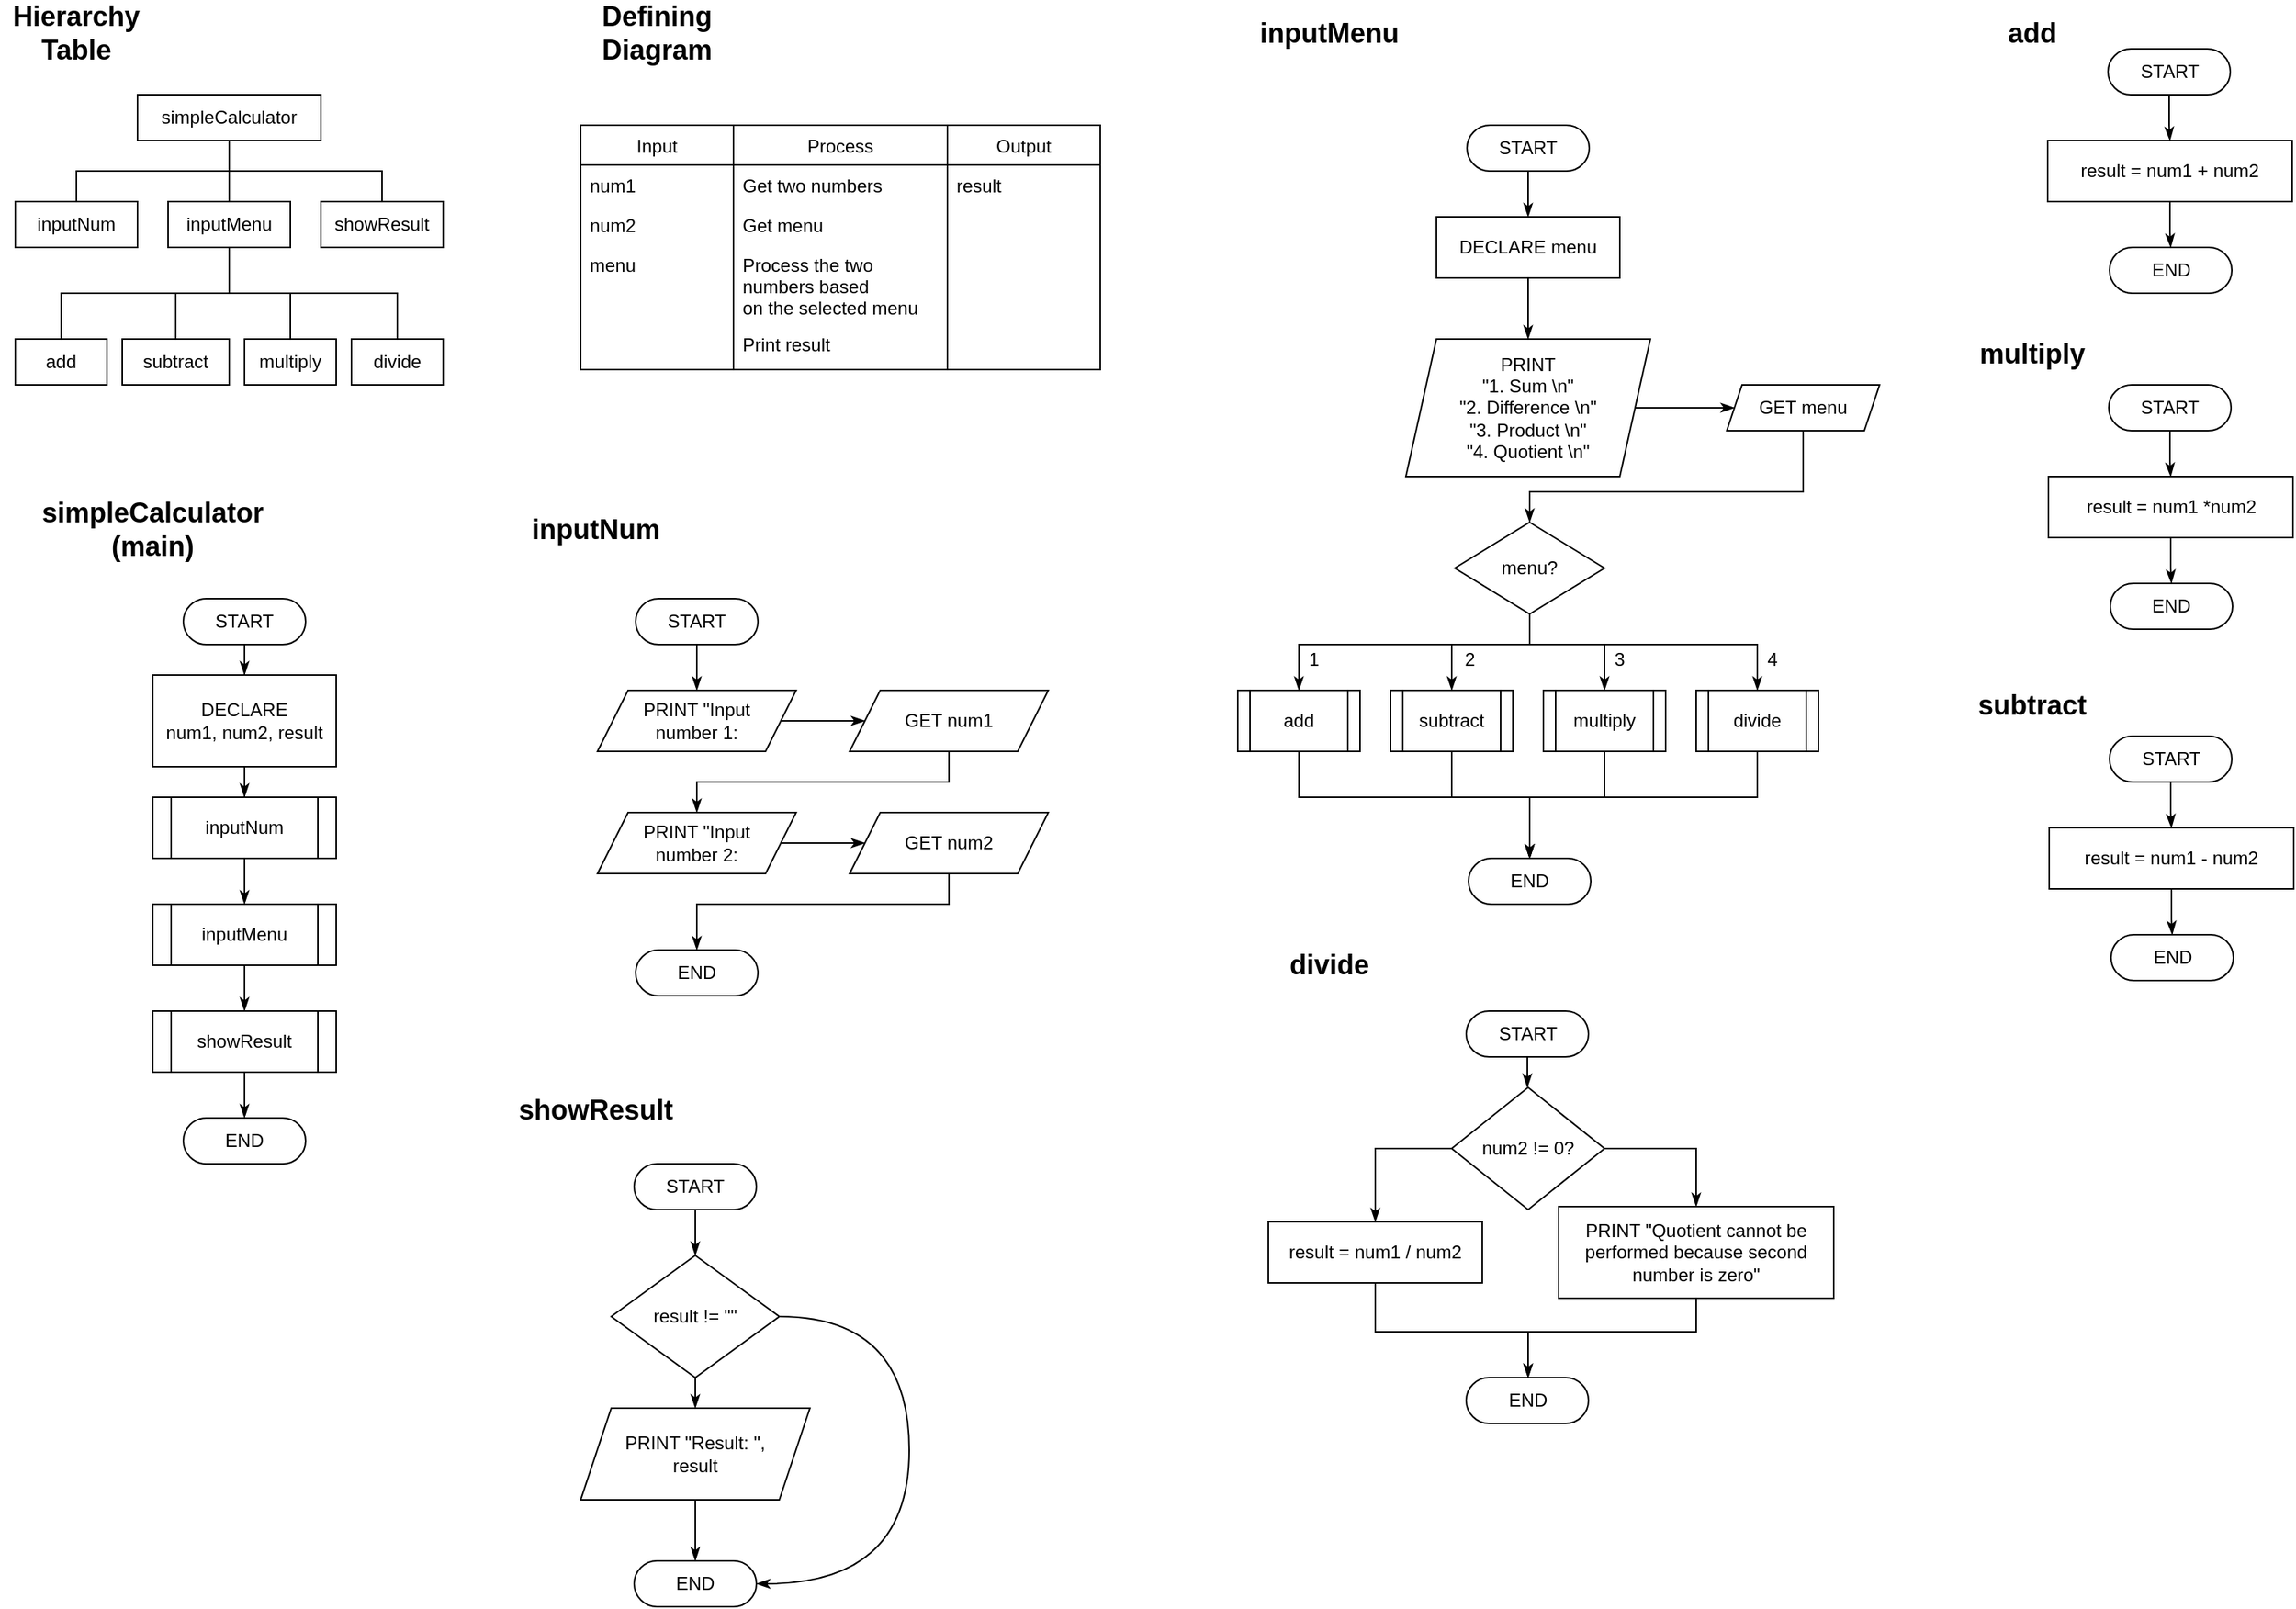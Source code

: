 <mxfile version="15.2.7" type="github">
  <diagram id="C5RBs43oDa-KdzZeNtuy" name="Page-1">
    <mxGraphModel dx="1673" dy="945" grid="1" gridSize="10" guides="1" tooltips="1" connect="1" arrows="1" fold="1" page="1" pageScale="1" pageWidth="827" pageHeight="1169" math="0" shadow="0">
      <root>
        <mxCell id="WIyWlLk6GJQsqaUBKTNV-0" />
        <mxCell id="WIyWlLk6GJQsqaUBKTNV-1" parent="WIyWlLk6GJQsqaUBKTNV-0" />
        <mxCell id="2eYa-I5nlKgrahpi1qqB-14" style="edgeStyle=orthogonalEdgeStyle;rounded=0;orthogonalLoop=1;jettySize=auto;html=1;endArrow=none;endFill=0;" parent="WIyWlLk6GJQsqaUBKTNV-1" source="2eYa-I5nlKgrahpi1qqB-0" target="2eYa-I5nlKgrahpi1qqB-1" edge="1">
          <mxGeometry relative="1" as="geometry">
            <Array as="points">
              <mxPoint x="220" y="170" />
              <mxPoint x="120" y="170" />
            </Array>
          </mxGeometry>
        </mxCell>
        <mxCell id="2eYa-I5nlKgrahpi1qqB-15" style="edgeStyle=orthogonalEdgeStyle;rounded=0;orthogonalLoop=1;jettySize=auto;html=1;endArrow=none;endFill=0;" parent="WIyWlLk6GJQsqaUBKTNV-1" source="2eYa-I5nlKgrahpi1qqB-0" target="2eYa-I5nlKgrahpi1qqB-2" edge="1">
          <mxGeometry relative="1" as="geometry" />
        </mxCell>
        <mxCell id="2eYa-I5nlKgrahpi1qqB-24" style="edgeStyle=orthogonalEdgeStyle;rounded=0;orthogonalLoop=1;jettySize=auto;html=1;entryX=0.5;entryY=0;entryDx=0;entryDy=0;endArrow=none;endFill=0;" parent="WIyWlLk6GJQsqaUBKTNV-1" source="2eYa-I5nlKgrahpi1qqB-0" target="2eYa-I5nlKgrahpi1qqB-22" edge="1">
          <mxGeometry relative="1" as="geometry">
            <Array as="points">
              <mxPoint x="220" y="170" />
              <mxPoint x="320" y="170" />
            </Array>
          </mxGeometry>
        </mxCell>
        <mxCell id="2eYa-I5nlKgrahpi1qqB-0" value="simpleCalculator" style="rounded=0;whiteSpace=wrap;html=1;" parent="WIyWlLk6GJQsqaUBKTNV-1" vertex="1">
          <mxGeometry x="160" y="120" width="120" height="30" as="geometry" />
        </mxCell>
        <mxCell id="2eYa-I5nlKgrahpi1qqB-1" value="inputNum" style="rounded=0;whiteSpace=wrap;html=1;" parent="WIyWlLk6GJQsqaUBKTNV-1" vertex="1">
          <mxGeometry x="80" y="190" width="80" height="30" as="geometry" />
        </mxCell>
        <mxCell id="2eYa-I5nlKgrahpi1qqB-9" style="edgeStyle=orthogonalEdgeStyle;rounded=0;orthogonalLoop=1;jettySize=auto;html=1;endArrow=none;endFill=0;" parent="WIyWlLk6GJQsqaUBKTNV-1" source="2eYa-I5nlKgrahpi1qqB-2" target="2eYa-I5nlKgrahpi1qqB-7" edge="1">
          <mxGeometry relative="1" as="geometry">
            <Array as="points">
              <mxPoint x="220" y="250" />
              <mxPoint x="330" y="250" />
            </Array>
          </mxGeometry>
        </mxCell>
        <mxCell id="2eYa-I5nlKgrahpi1qqB-11" style="edgeStyle=orthogonalEdgeStyle;rounded=0;orthogonalLoop=1;jettySize=auto;html=1;entryX=0.5;entryY=0;entryDx=0;entryDy=0;endArrow=none;endFill=0;" parent="WIyWlLk6GJQsqaUBKTNV-1" source="2eYa-I5nlKgrahpi1qqB-2" target="2eYa-I5nlKgrahpi1qqB-6" edge="1">
          <mxGeometry relative="1" as="geometry" />
        </mxCell>
        <mxCell id="2eYa-I5nlKgrahpi1qqB-12" style="edgeStyle=orthogonalEdgeStyle;rounded=0;orthogonalLoop=1;jettySize=auto;html=1;entryX=0.5;entryY=0;entryDx=0;entryDy=0;endArrow=none;endFill=0;" parent="WIyWlLk6GJQsqaUBKTNV-1" source="2eYa-I5nlKgrahpi1qqB-2" target="2eYa-I5nlKgrahpi1qqB-3" edge="1">
          <mxGeometry relative="1" as="geometry" />
        </mxCell>
        <mxCell id="2eYa-I5nlKgrahpi1qqB-13" style="edgeStyle=orthogonalEdgeStyle;rounded=0;orthogonalLoop=1;jettySize=auto;html=1;entryX=0.5;entryY=0;entryDx=0;entryDy=0;endArrow=none;endFill=0;" parent="WIyWlLk6GJQsqaUBKTNV-1" source="2eYa-I5nlKgrahpi1qqB-2" target="2eYa-I5nlKgrahpi1qqB-4" edge="1">
          <mxGeometry relative="1" as="geometry">
            <Array as="points">
              <mxPoint x="220" y="250" />
              <mxPoint x="110" y="250" />
            </Array>
          </mxGeometry>
        </mxCell>
        <mxCell id="2eYa-I5nlKgrahpi1qqB-2" value="inputMenu" style="rounded=0;whiteSpace=wrap;html=1;" parent="WIyWlLk6GJQsqaUBKTNV-1" vertex="1">
          <mxGeometry x="180" y="190" width="80" height="30" as="geometry" />
        </mxCell>
        <mxCell id="2eYa-I5nlKgrahpi1qqB-3" value="subtract" style="rounded=0;whiteSpace=wrap;html=1;" parent="WIyWlLk6GJQsqaUBKTNV-1" vertex="1">
          <mxGeometry x="150" y="280" width="70" height="30" as="geometry" />
        </mxCell>
        <mxCell id="2eYa-I5nlKgrahpi1qqB-4" value="add" style="rounded=0;whiteSpace=wrap;html=1;" parent="WIyWlLk6GJQsqaUBKTNV-1" vertex="1">
          <mxGeometry x="80" y="280" width="60" height="30" as="geometry" />
        </mxCell>
        <mxCell id="2eYa-I5nlKgrahpi1qqB-6" value="multiply" style="rounded=0;whiteSpace=wrap;html=1;" parent="WIyWlLk6GJQsqaUBKTNV-1" vertex="1">
          <mxGeometry x="230" y="280" width="60" height="30" as="geometry" />
        </mxCell>
        <mxCell id="2eYa-I5nlKgrahpi1qqB-7" value="divide" style="rounded=0;whiteSpace=wrap;html=1;" parent="WIyWlLk6GJQsqaUBKTNV-1" vertex="1">
          <mxGeometry x="300" y="280" width="60" height="30" as="geometry" />
        </mxCell>
        <mxCell id="2eYa-I5nlKgrahpi1qqB-35" style="edgeStyle=orthogonalEdgeStyle;rounded=0;orthogonalLoop=1;jettySize=auto;html=1;entryX=0.5;entryY=0;entryDx=0;entryDy=0;endArrow=classicThin;endFill=1;" parent="WIyWlLk6GJQsqaUBKTNV-1" source="2eYa-I5nlKgrahpi1qqB-16" target="2eYa-I5nlKgrahpi1qqB-32" edge="1">
          <mxGeometry relative="1" as="geometry" />
        </mxCell>
        <mxCell id="2eYa-I5nlKgrahpi1qqB-16" value="START" style="rounded=1;whiteSpace=wrap;html=1;arcSize=50;" parent="WIyWlLk6GJQsqaUBKTNV-1" vertex="1">
          <mxGeometry x="190" y="450" width="80" height="30" as="geometry" />
        </mxCell>
        <mxCell id="2eYa-I5nlKgrahpi1qqB-29" style="edgeStyle=orthogonalEdgeStyle;rounded=0;orthogonalLoop=1;jettySize=auto;html=1;endArrow=classicThin;endFill=1;" parent="WIyWlLk6GJQsqaUBKTNV-1" source="2eYa-I5nlKgrahpi1qqB-18" target="2eYa-I5nlKgrahpi1qqB-21" edge="1">
          <mxGeometry relative="1" as="geometry" />
        </mxCell>
        <mxCell id="2eYa-I5nlKgrahpi1qqB-18" value="inputNum" style="shape=process;whiteSpace=wrap;html=1;backgroundOutline=1;" parent="WIyWlLk6GJQsqaUBKTNV-1" vertex="1">
          <mxGeometry x="170" y="580" width="120" height="40" as="geometry" />
        </mxCell>
        <mxCell id="2eYa-I5nlKgrahpi1qqB-30" style="edgeStyle=orthogonalEdgeStyle;rounded=0;orthogonalLoop=1;jettySize=auto;html=1;endArrow=classicThin;endFill=1;" parent="WIyWlLk6GJQsqaUBKTNV-1" source="2eYa-I5nlKgrahpi1qqB-21" target="2eYa-I5nlKgrahpi1qqB-26" edge="1">
          <mxGeometry relative="1" as="geometry" />
        </mxCell>
        <mxCell id="2eYa-I5nlKgrahpi1qqB-21" value="inputMenu" style="shape=process;whiteSpace=wrap;html=1;backgroundOutline=1;" parent="WIyWlLk6GJQsqaUBKTNV-1" vertex="1">
          <mxGeometry x="170" y="650" width="120" height="40" as="geometry" />
        </mxCell>
        <mxCell id="2eYa-I5nlKgrahpi1qqB-22" value="showResult" style="rounded=0;whiteSpace=wrap;html=1;" parent="WIyWlLk6GJQsqaUBKTNV-1" vertex="1">
          <mxGeometry x="280" y="190" width="80" height="30" as="geometry" />
        </mxCell>
        <mxCell id="2eYa-I5nlKgrahpi1qqB-31" style="edgeStyle=orthogonalEdgeStyle;rounded=0;orthogonalLoop=1;jettySize=auto;html=1;endArrow=classicThin;endFill=1;" parent="WIyWlLk6GJQsqaUBKTNV-1" source="2eYa-I5nlKgrahpi1qqB-26" target="2eYa-I5nlKgrahpi1qqB-27" edge="1">
          <mxGeometry relative="1" as="geometry" />
        </mxCell>
        <mxCell id="2eYa-I5nlKgrahpi1qqB-26" value="showResult" style="shape=process;whiteSpace=wrap;html=1;backgroundOutline=1;" parent="WIyWlLk6GJQsqaUBKTNV-1" vertex="1">
          <mxGeometry x="170" y="720" width="120" height="40" as="geometry" />
        </mxCell>
        <mxCell id="2eYa-I5nlKgrahpi1qqB-27" value="END" style="rounded=1;whiteSpace=wrap;html=1;arcSize=50;" parent="WIyWlLk6GJQsqaUBKTNV-1" vertex="1">
          <mxGeometry x="190" y="790" width="80" height="30" as="geometry" />
        </mxCell>
        <mxCell id="2eYa-I5nlKgrahpi1qqB-36" style="edgeStyle=orthogonalEdgeStyle;rounded=0;orthogonalLoop=1;jettySize=auto;html=1;entryX=0.5;entryY=0;entryDx=0;entryDy=0;endArrow=classicThin;endFill=1;" parent="WIyWlLk6GJQsqaUBKTNV-1" source="2eYa-I5nlKgrahpi1qqB-32" target="2eYa-I5nlKgrahpi1qqB-18" edge="1">
          <mxGeometry relative="1" as="geometry" />
        </mxCell>
        <mxCell id="2eYa-I5nlKgrahpi1qqB-32" value="&lt;div&gt;DECLARE&lt;/div&gt;&lt;div&gt;num1, num2, result&lt;br&gt;&lt;/div&gt;" style="rounded=0;whiteSpace=wrap;html=1;" parent="WIyWlLk6GJQsqaUBKTNV-1" vertex="1">
          <mxGeometry x="170" y="500" width="120" height="60" as="geometry" />
        </mxCell>
        <mxCell id="2eYa-I5nlKgrahpi1qqB-44" style="edgeStyle=orthogonalEdgeStyle;rounded=0;orthogonalLoop=1;jettySize=auto;html=1;endArrow=classicThin;endFill=1;" parent="WIyWlLk6GJQsqaUBKTNV-1" source="2eYa-I5nlKgrahpi1qqB-37" target="2eYa-I5nlKgrahpi1qqB-40" edge="1">
          <mxGeometry relative="1" as="geometry" />
        </mxCell>
        <mxCell id="2eYa-I5nlKgrahpi1qqB-37" value="START" style="rounded=1;whiteSpace=wrap;html=1;arcSize=50;" parent="WIyWlLk6GJQsqaUBKTNV-1" vertex="1">
          <mxGeometry x="486" y="450" width="80" height="30" as="geometry" />
        </mxCell>
        <mxCell id="2eYa-I5nlKgrahpi1qqB-38" value="END" style="rounded=1;whiteSpace=wrap;html=1;arcSize=50;" parent="WIyWlLk6GJQsqaUBKTNV-1" vertex="1">
          <mxGeometry x="486" y="680" width="80" height="30" as="geometry" />
        </mxCell>
        <mxCell id="2eYa-I5nlKgrahpi1qqB-45" style="edgeStyle=orthogonalEdgeStyle;rounded=0;orthogonalLoop=1;jettySize=auto;html=1;entryX=0;entryY=0.5;entryDx=0;entryDy=0;endArrow=classicThin;endFill=1;" parent="WIyWlLk6GJQsqaUBKTNV-1" source="2eYa-I5nlKgrahpi1qqB-40" target="2eYa-I5nlKgrahpi1qqB-41" edge="1">
          <mxGeometry relative="1" as="geometry" />
        </mxCell>
        <mxCell id="2eYa-I5nlKgrahpi1qqB-40" value="PRINT &quot;Input number 1:" style="shape=parallelogram;perimeter=parallelogramPerimeter;whiteSpace=wrap;html=1;fixedSize=1;spacingLeft=10;spacingBottom=10;spacingRight=10;spacingTop=10;" parent="WIyWlLk6GJQsqaUBKTNV-1" vertex="1">
          <mxGeometry x="461" y="510" width="130" height="40" as="geometry" />
        </mxCell>
        <mxCell id="2eYa-I5nlKgrahpi1qqB-46" style="edgeStyle=orthogonalEdgeStyle;rounded=0;orthogonalLoop=1;jettySize=auto;html=1;entryX=0.5;entryY=0;entryDx=0;entryDy=0;endArrow=classicThin;endFill=1;" parent="WIyWlLk6GJQsqaUBKTNV-1" source="2eYa-I5nlKgrahpi1qqB-41" target="2eYa-I5nlKgrahpi1qqB-42" edge="1">
          <mxGeometry relative="1" as="geometry">
            <Array as="points">
              <mxPoint x="691" y="570" />
              <mxPoint x="526" y="570" />
            </Array>
          </mxGeometry>
        </mxCell>
        <mxCell id="2eYa-I5nlKgrahpi1qqB-41" value="GET num1" style="shape=parallelogram;perimeter=parallelogramPerimeter;whiteSpace=wrap;html=1;fixedSize=1;spacingLeft=10;spacingBottom=10;spacingRight=10;spacingTop=10;" parent="WIyWlLk6GJQsqaUBKTNV-1" vertex="1">
          <mxGeometry x="626" y="510" width="130" height="40" as="geometry" />
        </mxCell>
        <mxCell id="2eYa-I5nlKgrahpi1qqB-47" style="edgeStyle=orthogonalEdgeStyle;rounded=0;orthogonalLoop=1;jettySize=auto;html=1;endArrow=classicThin;endFill=1;" parent="WIyWlLk6GJQsqaUBKTNV-1" source="2eYa-I5nlKgrahpi1qqB-42" target="2eYa-I5nlKgrahpi1qqB-43" edge="1">
          <mxGeometry relative="1" as="geometry" />
        </mxCell>
        <mxCell id="2eYa-I5nlKgrahpi1qqB-42" value="PRINT &quot;Input number 2:" style="shape=parallelogram;perimeter=parallelogramPerimeter;whiteSpace=wrap;html=1;fixedSize=1;spacingLeft=10;spacingBottom=10;spacingRight=10;spacingTop=10;" parent="WIyWlLk6GJQsqaUBKTNV-1" vertex="1">
          <mxGeometry x="461" y="590" width="130" height="40" as="geometry" />
        </mxCell>
        <mxCell id="2eYa-I5nlKgrahpi1qqB-48" style="edgeStyle=orthogonalEdgeStyle;rounded=0;orthogonalLoop=1;jettySize=auto;html=1;entryX=0.5;entryY=0;entryDx=0;entryDy=0;endArrow=classicThin;endFill=1;" parent="WIyWlLk6GJQsqaUBKTNV-1" source="2eYa-I5nlKgrahpi1qqB-43" target="2eYa-I5nlKgrahpi1qqB-38" edge="1">
          <mxGeometry relative="1" as="geometry">
            <Array as="points">
              <mxPoint x="691" y="650" />
              <mxPoint x="526" y="650" />
            </Array>
          </mxGeometry>
        </mxCell>
        <mxCell id="2eYa-I5nlKgrahpi1qqB-43" value="GET num2" style="shape=parallelogram;perimeter=parallelogramPerimeter;whiteSpace=wrap;html=1;fixedSize=1;spacingLeft=10;spacingBottom=10;spacingRight=10;spacingTop=10;" parent="WIyWlLk6GJQsqaUBKTNV-1" vertex="1">
          <mxGeometry x="626" y="590" width="130" height="40" as="geometry" />
        </mxCell>
        <mxCell id="2eYa-I5nlKgrahpi1qqB-56" style="edgeStyle=orthogonalEdgeStyle;curved=1;rounded=0;orthogonalLoop=1;jettySize=auto;html=1;endArrow=classicThin;endFill=1;" parent="WIyWlLk6GJQsqaUBKTNV-1" source="2eYa-I5nlKgrahpi1qqB-49" target="2eYa-I5nlKgrahpi1qqB-51" edge="1">
          <mxGeometry relative="1" as="geometry" />
        </mxCell>
        <mxCell id="2eYa-I5nlKgrahpi1qqB-49" value="START" style="rounded=1;whiteSpace=wrap;html=1;arcSize=50;" parent="WIyWlLk6GJQsqaUBKTNV-1" vertex="1">
          <mxGeometry x="485" y="820" width="80" height="30" as="geometry" />
        </mxCell>
        <mxCell id="2eYa-I5nlKgrahpi1qqB-50" value="END" style="rounded=1;whiteSpace=wrap;html=1;arcSize=50;" parent="WIyWlLk6GJQsqaUBKTNV-1" vertex="1">
          <mxGeometry x="485" y="1080" width="80" height="30" as="geometry" />
        </mxCell>
        <mxCell id="2eYa-I5nlKgrahpi1qqB-53" style="edgeStyle=orthogonalEdgeStyle;rounded=0;orthogonalLoop=1;jettySize=auto;html=1;entryX=1;entryY=0.5;entryDx=0;entryDy=0;endArrow=classicThin;endFill=1;curved=1;" parent="WIyWlLk6GJQsqaUBKTNV-1" source="2eYa-I5nlKgrahpi1qqB-51" target="2eYa-I5nlKgrahpi1qqB-50" edge="1">
          <mxGeometry relative="1" as="geometry">
            <Array as="points">
              <mxPoint x="665" y="920" />
              <mxPoint x="665" y="1095" />
            </Array>
          </mxGeometry>
        </mxCell>
        <mxCell id="2eYa-I5nlKgrahpi1qqB-54" style="edgeStyle=orthogonalEdgeStyle;curved=1;rounded=0;orthogonalLoop=1;jettySize=auto;html=1;endArrow=classicThin;endFill=1;" parent="WIyWlLk6GJQsqaUBKTNV-1" source="2eYa-I5nlKgrahpi1qqB-51" target="2eYa-I5nlKgrahpi1qqB-52" edge="1">
          <mxGeometry relative="1" as="geometry" />
        </mxCell>
        <mxCell id="2eYa-I5nlKgrahpi1qqB-51" value="result != &quot;&quot;" style="rhombus;whiteSpace=wrap;html=1;" parent="WIyWlLk6GJQsqaUBKTNV-1" vertex="1">
          <mxGeometry x="470" y="880" width="110" height="80" as="geometry" />
        </mxCell>
        <mxCell id="2eYa-I5nlKgrahpi1qqB-55" style="edgeStyle=orthogonalEdgeStyle;curved=1;rounded=0;orthogonalLoop=1;jettySize=auto;html=1;entryX=0.5;entryY=0;entryDx=0;entryDy=0;endArrow=classicThin;endFill=1;" parent="WIyWlLk6GJQsqaUBKTNV-1" source="2eYa-I5nlKgrahpi1qqB-52" target="2eYa-I5nlKgrahpi1qqB-50" edge="1">
          <mxGeometry relative="1" as="geometry" />
        </mxCell>
        <mxCell id="2eYa-I5nlKgrahpi1qqB-52" value="PRINT &quot;Result: &quot;, result" style="shape=parallelogram;perimeter=parallelogramPerimeter;whiteSpace=wrap;html=1;fixedSize=1;spacing=15;spacingTop=15;spacingLeft=15;spacingBottom=15;spacingRight=15;" parent="WIyWlLk6GJQsqaUBKTNV-1" vertex="1">
          <mxGeometry x="450" y="980" width="150" height="60" as="geometry" />
        </mxCell>
        <mxCell id="2eYa-I5nlKgrahpi1qqB-88" style="edgeStyle=orthogonalEdgeStyle;rounded=0;orthogonalLoop=1;jettySize=auto;html=1;entryX=0.5;entryY=0;entryDx=0;entryDy=0;endArrow=classicThin;endFill=1;" parent="WIyWlLk6GJQsqaUBKTNV-1" source="2eYa-I5nlKgrahpi1qqB-57" target="2eYa-I5nlKgrahpi1qqB-60" edge="1">
          <mxGeometry relative="1" as="geometry" />
        </mxCell>
        <mxCell id="2eYa-I5nlKgrahpi1qqB-57" value="START" style="rounded=1;whiteSpace=wrap;html=1;arcSize=50;" parent="WIyWlLk6GJQsqaUBKTNV-1" vertex="1">
          <mxGeometry x="1030" y="140" width="80" height="30" as="geometry" />
        </mxCell>
        <mxCell id="2eYa-I5nlKgrahpi1qqB-58" value="END" style="rounded=1;whiteSpace=wrap;html=1;arcSize=50;" parent="WIyWlLk6GJQsqaUBKTNV-1" vertex="1">
          <mxGeometry x="1031" y="620" width="80" height="30" as="geometry" />
        </mxCell>
        <mxCell id="2eYa-I5nlKgrahpi1qqB-87" style="edgeStyle=orthogonalEdgeStyle;rounded=0;orthogonalLoop=1;jettySize=auto;html=1;entryX=0.5;entryY=0;entryDx=0;entryDy=0;endArrow=classicThin;endFill=1;" parent="WIyWlLk6GJQsqaUBKTNV-1" source="2eYa-I5nlKgrahpi1qqB-60" target="2eYa-I5nlKgrahpi1qqB-61" edge="1">
          <mxGeometry relative="1" as="geometry" />
        </mxCell>
        <mxCell id="2eYa-I5nlKgrahpi1qqB-60" value="DECLARE menu" style="rounded=0;whiteSpace=wrap;html=1;" parent="WIyWlLk6GJQsqaUBKTNV-1" vertex="1">
          <mxGeometry x="1010" y="200" width="120" height="40" as="geometry" />
        </mxCell>
        <mxCell id="2eYa-I5nlKgrahpi1qqB-84" style="edgeStyle=orthogonalEdgeStyle;rounded=0;orthogonalLoop=1;jettySize=auto;html=1;endArrow=classicThin;endFill=1;" parent="WIyWlLk6GJQsqaUBKTNV-1" source="2eYa-I5nlKgrahpi1qqB-61" target="2eYa-I5nlKgrahpi1qqB-62" edge="1">
          <mxGeometry relative="1" as="geometry" />
        </mxCell>
        <mxCell id="2eYa-I5nlKgrahpi1qqB-61" value="PRINT&lt;br&gt;&quot;1. Sum \n&quot;&lt;br&gt;&quot;2. Difference \n&quot;&lt;br&gt;&quot;3. Product \n&quot;&lt;br&gt;&quot;4. Quotient \n&quot;" style="shape=parallelogram;perimeter=parallelogramPerimeter;whiteSpace=wrap;html=1;fixedSize=1;" parent="WIyWlLk6GJQsqaUBKTNV-1" vertex="1">
          <mxGeometry x="990" y="280" width="160" height="90" as="geometry" />
        </mxCell>
        <mxCell id="2eYa-I5nlKgrahpi1qqB-85" style="edgeStyle=orthogonalEdgeStyle;rounded=0;orthogonalLoop=1;jettySize=auto;html=1;endArrow=classicThin;endFill=1;" parent="WIyWlLk6GJQsqaUBKTNV-1" source="2eYa-I5nlKgrahpi1qqB-62" target="2eYa-I5nlKgrahpi1qqB-64" edge="1">
          <mxGeometry relative="1" as="geometry">
            <Array as="points">
              <mxPoint x="1250" y="380" />
              <mxPoint x="1071" y="380" />
            </Array>
          </mxGeometry>
        </mxCell>
        <mxCell id="2eYa-I5nlKgrahpi1qqB-62" value="GET menu" style="shape=parallelogram;perimeter=parallelogramPerimeter;whiteSpace=wrap;html=1;fixedSize=1;size=10.0;" parent="WIyWlLk6GJQsqaUBKTNV-1" vertex="1">
          <mxGeometry x="1200" y="310" width="100" height="30" as="geometry" />
        </mxCell>
        <mxCell id="2eYa-I5nlKgrahpi1qqB-69" style="edgeStyle=orthogonalEdgeStyle;rounded=0;orthogonalLoop=1;jettySize=auto;html=1;entryX=0.5;entryY=0;entryDx=0;entryDy=0;endArrow=classicThin;endFill=1;" parent="WIyWlLk6GJQsqaUBKTNV-1" source="2eYa-I5nlKgrahpi1qqB-64" target="2eYa-I5nlKgrahpi1qqB-65" edge="1">
          <mxGeometry relative="1" as="geometry">
            <Array as="points">
              <mxPoint x="1071" y="480" />
              <mxPoint x="920" y="480" />
            </Array>
          </mxGeometry>
        </mxCell>
        <mxCell id="2eYa-I5nlKgrahpi1qqB-70" style="edgeStyle=orthogonalEdgeStyle;rounded=0;orthogonalLoop=1;jettySize=auto;html=1;entryX=0.5;entryY=0;entryDx=0;entryDy=0;endArrow=classicThin;endFill=1;" parent="WIyWlLk6GJQsqaUBKTNV-1" source="2eYa-I5nlKgrahpi1qqB-64" target="2eYa-I5nlKgrahpi1qqB-66" edge="1">
          <mxGeometry relative="1" as="geometry">
            <Array as="points">
              <mxPoint x="1071" y="480" />
              <mxPoint x="1020" y="480" />
            </Array>
          </mxGeometry>
        </mxCell>
        <mxCell id="2eYa-I5nlKgrahpi1qqB-71" style="edgeStyle=orthogonalEdgeStyle;rounded=0;orthogonalLoop=1;jettySize=auto;html=1;entryX=0.5;entryY=0;entryDx=0;entryDy=0;endArrow=classicThin;endFill=1;" parent="WIyWlLk6GJQsqaUBKTNV-1" source="2eYa-I5nlKgrahpi1qqB-64" target="2eYa-I5nlKgrahpi1qqB-67" edge="1">
          <mxGeometry relative="1" as="geometry">
            <Array as="points">
              <mxPoint x="1071" y="480" />
              <mxPoint x="1120" y="480" />
            </Array>
          </mxGeometry>
        </mxCell>
        <mxCell id="2eYa-I5nlKgrahpi1qqB-72" style="edgeStyle=orthogonalEdgeStyle;rounded=0;orthogonalLoop=1;jettySize=auto;html=1;entryX=0.5;entryY=0;entryDx=0;entryDy=0;endArrow=classicThin;endFill=1;" parent="WIyWlLk6GJQsqaUBKTNV-1" source="2eYa-I5nlKgrahpi1qqB-64" target="2eYa-I5nlKgrahpi1qqB-68" edge="1">
          <mxGeometry relative="1" as="geometry">
            <Array as="points">
              <mxPoint x="1071" y="480" />
              <mxPoint x="1220" y="480" />
            </Array>
          </mxGeometry>
        </mxCell>
        <mxCell id="2eYa-I5nlKgrahpi1qqB-64" value="menu?" style="rhombus;whiteSpace=wrap;html=1;" parent="WIyWlLk6GJQsqaUBKTNV-1" vertex="1">
          <mxGeometry x="1022" y="400" width="98" height="60" as="geometry" />
        </mxCell>
        <mxCell id="2eYa-I5nlKgrahpi1qqB-73" style="edgeStyle=orthogonalEdgeStyle;rounded=0;orthogonalLoop=1;jettySize=auto;html=1;endArrow=classicThin;endFill=1;" parent="WIyWlLk6GJQsqaUBKTNV-1" source="2eYa-I5nlKgrahpi1qqB-65" target="2eYa-I5nlKgrahpi1qqB-58" edge="1">
          <mxGeometry relative="1" as="geometry">
            <Array as="points">
              <mxPoint x="920" y="580" />
              <mxPoint x="1071" y="580" />
            </Array>
          </mxGeometry>
        </mxCell>
        <mxCell id="2eYa-I5nlKgrahpi1qqB-65" value="add" style="shape=process;whiteSpace=wrap;html=1;backgroundOutline=1;" parent="WIyWlLk6GJQsqaUBKTNV-1" vertex="1">
          <mxGeometry x="880" y="510" width="80" height="40" as="geometry" />
        </mxCell>
        <mxCell id="2eYa-I5nlKgrahpi1qqB-74" style="edgeStyle=orthogonalEdgeStyle;rounded=0;orthogonalLoop=1;jettySize=auto;html=1;entryX=0.5;entryY=0;entryDx=0;entryDy=0;endArrow=classicThin;endFill=1;" parent="WIyWlLk6GJQsqaUBKTNV-1" source="2eYa-I5nlKgrahpi1qqB-66" target="2eYa-I5nlKgrahpi1qqB-58" edge="1">
          <mxGeometry relative="1" as="geometry">
            <Array as="points">
              <mxPoint x="1020" y="580" />
              <mxPoint x="1071" y="580" />
            </Array>
          </mxGeometry>
        </mxCell>
        <mxCell id="2eYa-I5nlKgrahpi1qqB-66" value="subtract" style="shape=process;whiteSpace=wrap;html=1;backgroundOutline=1;" parent="WIyWlLk6GJQsqaUBKTNV-1" vertex="1">
          <mxGeometry x="980" y="510" width="80" height="40" as="geometry" />
        </mxCell>
        <mxCell id="2eYa-I5nlKgrahpi1qqB-75" style="edgeStyle=orthogonalEdgeStyle;rounded=0;orthogonalLoop=1;jettySize=auto;html=1;entryX=0.5;entryY=0;entryDx=0;entryDy=0;endArrow=classicThin;endFill=1;" parent="WIyWlLk6GJQsqaUBKTNV-1" source="2eYa-I5nlKgrahpi1qqB-67" target="2eYa-I5nlKgrahpi1qqB-58" edge="1">
          <mxGeometry relative="1" as="geometry">
            <Array as="points">
              <mxPoint x="1120" y="580" />
              <mxPoint x="1071" y="580" />
            </Array>
          </mxGeometry>
        </mxCell>
        <mxCell id="2eYa-I5nlKgrahpi1qqB-67" value="multiply" style="shape=process;whiteSpace=wrap;html=1;backgroundOutline=1;" parent="WIyWlLk6GJQsqaUBKTNV-1" vertex="1">
          <mxGeometry x="1080" y="510" width="80" height="40" as="geometry" />
        </mxCell>
        <mxCell id="2eYa-I5nlKgrahpi1qqB-76" style="edgeStyle=orthogonalEdgeStyle;rounded=0;orthogonalLoop=1;jettySize=auto;html=1;endArrow=classicThin;endFill=1;entryX=0.5;entryY=0;entryDx=0;entryDy=0;" parent="WIyWlLk6GJQsqaUBKTNV-1" source="2eYa-I5nlKgrahpi1qqB-68" target="2eYa-I5nlKgrahpi1qqB-58" edge="1">
          <mxGeometry relative="1" as="geometry">
            <mxPoint x="1070" y="600" as="targetPoint" />
            <Array as="points">
              <mxPoint x="1220" y="580" />
              <mxPoint x="1071" y="580" />
            </Array>
          </mxGeometry>
        </mxCell>
        <mxCell id="2eYa-I5nlKgrahpi1qqB-68" value="divide" style="shape=process;whiteSpace=wrap;html=1;backgroundOutline=1;" parent="WIyWlLk6GJQsqaUBKTNV-1" vertex="1">
          <mxGeometry x="1180" y="510" width="80" height="40" as="geometry" />
        </mxCell>
        <mxCell id="2eYa-I5nlKgrahpi1qqB-77" value="1" style="text;html=1;strokeColor=none;fillColor=none;align=center;verticalAlign=middle;whiteSpace=wrap;rounded=0;" parent="WIyWlLk6GJQsqaUBKTNV-1" vertex="1">
          <mxGeometry x="920" y="480" width="20" height="20" as="geometry" />
        </mxCell>
        <mxCell id="2eYa-I5nlKgrahpi1qqB-78" value="2" style="text;html=1;strokeColor=none;fillColor=none;align=center;verticalAlign=middle;whiteSpace=wrap;rounded=0;" parent="WIyWlLk6GJQsqaUBKTNV-1" vertex="1">
          <mxGeometry x="1022" y="480" width="20" height="20" as="geometry" />
        </mxCell>
        <mxCell id="2eYa-I5nlKgrahpi1qqB-79" value="3" style="text;html=1;strokeColor=none;fillColor=none;align=center;verticalAlign=middle;whiteSpace=wrap;rounded=0;" parent="WIyWlLk6GJQsqaUBKTNV-1" vertex="1">
          <mxGeometry x="1120" y="480" width="20" height="20" as="geometry" />
        </mxCell>
        <mxCell id="2eYa-I5nlKgrahpi1qqB-80" value="4" style="text;html=1;strokeColor=none;fillColor=none;align=center;verticalAlign=middle;whiteSpace=wrap;rounded=0;" parent="WIyWlLk6GJQsqaUBKTNV-1" vertex="1">
          <mxGeometry x="1220" y="480" width="20" height="20" as="geometry" />
        </mxCell>
        <mxCell id="2eYa-I5nlKgrahpi1qqB-92" style="edgeStyle=orthogonalEdgeStyle;rounded=0;orthogonalLoop=1;jettySize=auto;html=1;endArrow=classicThin;endFill=1;" parent="WIyWlLk6GJQsqaUBKTNV-1" source="2eYa-I5nlKgrahpi1qqB-89" target="2eYa-I5nlKgrahpi1qqB-91" edge="1">
          <mxGeometry relative="1" as="geometry" />
        </mxCell>
        <mxCell id="2eYa-I5nlKgrahpi1qqB-89" value="START" style="rounded=1;whiteSpace=wrap;html=1;arcSize=50;" parent="WIyWlLk6GJQsqaUBKTNV-1" vertex="1">
          <mxGeometry x="1449.5" y="90" width="80" height="30" as="geometry" />
        </mxCell>
        <mxCell id="2eYa-I5nlKgrahpi1qqB-90" value="END" style="rounded=1;whiteSpace=wrap;html=1;arcSize=50;" parent="WIyWlLk6GJQsqaUBKTNV-1" vertex="1">
          <mxGeometry x="1450.5" y="220" width="80" height="30" as="geometry" />
        </mxCell>
        <mxCell id="2eYa-I5nlKgrahpi1qqB-93" style="edgeStyle=orthogonalEdgeStyle;rounded=0;orthogonalLoop=1;jettySize=auto;html=1;endArrow=classicThin;endFill=1;" parent="WIyWlLk6GJQsqaUBKTNV-1" source="2eYa-I5nlKgrahpi1qqB-91" target="2eYa-I5nlKgrahpi1qqB-90" edge="1">
          <mxGeometry relative="1" as="geometry" />
        </mxCell>
        <mxCell id="2eYa-I5nlKgrahpi1qqB-91" value="result = num1 + num2" style="rounded=0;whiteSpace=wrap;html=1;" parent="WIyWlLk6GJQsqaUBKTNV-1" vertex="1">
          <mxGeometry x="1410" y="150" width="160" height="40" as="geometry" />
        </mxCell>
        <mxCell id="2eYa-I5nlKgrahpi1qqB-94" style="edgeStyle=orthogonalEdgeStyle;rounded=0;orthogonalLoop=1;jettySize=auto;html=1;endArrow=classicThin;endFill=1;" parent="WIyWlLk6GJQsqaUBKTNV-1" source="2eYa-I5nlKgrahpi1qqB-95" target="2eYa-I5nlKgrahpi1qqB-98" edge="1">
          <mxGeometry relative="1" as="geometry" />
        </mxCell>
        <mxCell id="2eYa-I5nlKgrahpi1qqB-95" value="START" style="rounded=1;whiteSpace=wrap;html=1;arcSize=50;" parent="WIyWlLk6GJQsqaUBKTNV-1" vertex="1">
          <mxGeometry x="1450.5" y="540" width="80" height="30" as="geometry" />
        </mxCell>
        <mxCell id="2eYa-I5nlKgrahpi1qqB-96" value="END" style="rounded=1;whiteSpace=wrap;html=1;arcSize=50;" parent="WIyWlLk6GJQsqaUBKTNV-1" vertex="1">
          <mxGeometry x="1451.5" y="670" width="80" height="30" as="geometry" />
        </mxCell>
        <mxCell id="2eYa-I5nlKgrahpi1qqB-97" style="edgeStyle=orthogonalEdgeStyle;rounded=0;orthogonalLoop=1;jettySize=auto;html=1;endArrow=classicThin;endFill=1;" parent="WIyWlLk6GJQsqaUBKTNV-1" source="2eYa-I5nlKgrahpi1qqB-98" target="2eYa-I5nlKgrahpi1qqB-96" edge="1">
          <mxGeometry relative="1" as="geometry" />
        </mxCell>
        <mxCell id="2eYa-I5nlKgrahpi1qqB-98" value="result = num1 - num2" style="rounded=0;whiteSpace=wrap;html=1;" parent="WIyWlLk6GJQsqaUBKTNV-1" vertex="1">
          <mxGeometry x="1411" y="600" width="160" height="40" as="geometry" />
        </mxCell>
        <mxCell id="2eYa-I5nlKgrahpi1qqB-100" style="edgeStyle=orthogonalEdgeStyle;rounded=0;orthogonalLoop=1;jettySize=auto;html=1;endArrow=classicThin;endFill=1;" parent="WIyWlLk6GJQsqaUBKTNV-1" source="2eYa-I5nlKgrahpi1qqB-101" target="2eYa-I5nlKgrahpi1qqB-104" edge="1">
          <mxGeometry relative="1" as="geometry" />
        </mxCell>
        <mxCell id="2eYa-I5nlKgrahpi1qqB-101" value="START" style="rounded=1;whiteSpace=wrap;html=1;arcSize=50;" parent="WIyWlLk6GJQsqaUBKTNV-1" vertex="1">
          <mxGeometry x="1450" y="310" width="80" height="30" as="geometry" />
        </mxCell>
        <mxCell id="2eYa-I5nlKgrahpi1qqB-102" value="END" style="rounded=1;whiteSpace=wrap;html=1;arcSize=50;" parent="WIyWlLk6GJQsqaUBKTNV-1" vertex="1">
          <mxGeometry x="1451" y="440" width="80" height="30" as="geometry" />
        </mxCell>
        <mxCell id="2eYa-I5nlKgrahpi1qqB-103" style="edgeStyle=orthogonalEdgeStyle;rounded=0;orthogonalLoop=1;jettySize=auto;html=1;endArrow=classicThin;endFill=1;" parent="WIyWlLk6GJQsqaUBKTNV-1" source="2eYa-I5nlKgrahpi1qqB-104" target="2eYa-I5nlKgrahpi1qqB-102" edge="1">
          <mxGeometry relative="1" as="geometry" />
        </mxCell>
        <mxCell id="2eYa-I5nlKgrahpi1qqB-104" value="result = num1 *num2" style="rounded=0;whiteSpace=wrap;html=1;" parent="WIyWlLk6GJQsqaUBKTNV-1" vertex="1">
          <mxGeometry x="1410.5" y="370" width="160" height="40" as="geometry" />
        </mxCell>
        <mxCell id="2eYa-I5nlKgrahpi1qqB-112" style="edgeStyle=orthogonalEdgeStyle;rounded=0;orthogonalLoop=1;jettySize=auto;html=1;entryX=0.5;entryY=0;entryDx=0;entryDy=0;endArrow=classicThin;endFill=1;" parent="WIyWlLk6GJQsqaUBKTNV-1" source="2eYa-I5nlKgrahpi1qqB-106" target="2eYa-I5nlKgrahpi1qqB-110" edge="1">
          <mxGeometry relative="1" as="geometry" />
        </mxCell>
        <mxCell id="2eYa-I5nlKgrahpi1qqB-106" value="START" style="rounded=1;whiteSpace=wrap;html=1;arcSize=50;" parent="WIyWlLk6GJQsqaUBKTNV-1" vertex="1">
          <mxGeometry x="1029.5" y="720" width="80" height="30" as="geometry" />
        </mxCell>
        <mxCell id="2eYa-I5nlKgrahpi1qqB-107" value="END" style="rounded=1;whiteSpace=wrap;html=1;arcSize=50;" parent="WIyWlLk6GJQsqaUBKTNV-1" vertex="1">
          <mxGeometry x="1029.5" y="960" width="80" height="30" as="geometry" />
        </mxCell>
        <mxCell id="2eYa-I5nlKgrahpi1qqB-108" style="edgeStyle=orthogonalEdgeStyle;rounded=0;orthogonalLoop=1;jettySize=auto;html=1;endArrow=classicThin;endFill=1;" parent="WIyWlLk6GJQsqaUBKTNV-1" source="2eYa-I5nlKgrahpi1qqB-109" target="2eYa-I5nlKgrahpi1qqB-107" edge="1">
          <mxGeometry relative="1" as="geometry">
            <Array as="points">
              <mxPoint x="970" y="930" />
              <mxPoint x="1070" y="930" />
            </Array>
          </mxGeometry>
        </mxCell>
        <mxCell id="2eYa-I5nlKgrahpi1qqB-109" value="result = num1 / num2" style="rounded=0;whiteSpace=wrap;html=1;" parent="WIyWlLk6GJQsqaUBKTNV-1" vertex="1">
          <mxGeometry x="900" y="858" width="140" height="40" as="geometry" />
        </mxCell>
        <mxCell id="2eYa-I5nlKgrahpi1qqB-114" style="edgeStyle=orthogonalEdgeStyle;rounded=0;orthogonalLoop=1;jettySize=auto;html=1;endArrow=classicThin;endFill=1;" parent="WIyWlLk6GJQsqaUBKTNV-1" source="2eYa-I5nlKgrahpi1qqB-110" target="2eYa-I5nlKgrahpi1qqB-109" edge="1">
          <mxGeometry relative="1" as="geometry">
            <Array as="points">
              <mxPoint x="970" y="810" />
            </Array>
          </mxGeometry>
        </mxCell>
        <mxCell id="2eYa-I5nlKgrahpi1qqB-115" style="edgeStyle=orthogonalEdgeStyle;rounded=0;orthogonalLoop=1;jettySize=auto;html=1;endArrow=classicThin;endFill=1;" parent="WIyWlLk6GJQsqaUBKTNV-1" source="2eYa-I5nlKgrahpi1qqB-110" target="2eYa-I5nlKgrahpi1qqB-113" edge="1">
          <mxGeometry relative="1" as="geometry">
            <Array as="points">
              <mxPoint x="1180" y="810" />
            </Array>
          </mxGeometry>
        </mxCell>
        <mxCell id="2eYa-I5nlKgrahpi1qqB-110" value="num2 != 0?" style="rhombus;whiteSpace=wrap;html=1;" parent="WIyWlLk6GJQsqaUBKTNV-1" vertex="1">
          <mxGeometry x="1020" y="770" width="100" height="80" as="geometry" />
        </mxCell>
        <mxCell id="2eYa-I5nlKgrahpi1qqB-116" style="edgeStyle=orthogonalEdgeStyle;rounded=0;orthogonalLoop=1;jettySize=auto;html=1;endArrow=classicThin;endFill=1;" parent="WIyWlLk6GJQsqaUBKTNV-1" source="2eYa-I5nlKgrahpi1qqB-113" target="2eYa-I5nlKgrahpi1qqB-107" edge="1">
          <mxGeometry relative="1" as="geometry">
            <Array as="points">
              <mxPoint x="1180" y="930" />
              <mxPoint x="1070" y="930" />
            </Array>
          </mxGeometry>
        </mxCell>
        <mxCell id="2eYa-I5nlKgrahpi1qqB-113" value="PRINT &quot;Quotient cannot be performed because second number is zero&quot;" style="rounded=0;whiteSpace=wrap;html=1;" parent="WIyWlLk6GJQsqaUBKTNV-1" vertex="1">
          <mxGeometry x="1090" y="848" width="180" height="60" as="geometry" />
        </mxCell>
        <mxCell id="2eYa-I5nlKgrahpi1qqB-117" value="Input" style="swimlane;fontStyle=0;childLayout=stackLayout;horizontal=1;startSize=26;horizontalStack=0;resizeParent=1;resizeParentMax=0;resizeLast=0;collapsible=1;marginBottom=0;" parent="WIyWlLk6GJQsqaUBKTNV-1" vertex="1">
          <mxGeometry x="450" y="140" width="100" height="160" as="geometry" />
        </mxCell>
        <mxCell id="2eYa-I5nlKgrahpi1qqB-118" value="num1" style="text;strokeColor=none;fillColor=none;align=left;verticalAlign=top;spacingLeft=4;spacingRight=4;overflow=hidden;rotatable=0;points=[[0,0.5],[1,0.5]];portConstraint=eastwest;" parent="2eYa-I5nlKgrahpi1qqB-117" vertex="1">
          <mxGeometry y="26" width="100" height="26" as="geometry" />
        </mxCell>
        <mxCell id="2eYa-I5nlKgrahpi1qqB-119" value="num2" style="text;strokeColor=none;fillColor=none;align=left;verticalAlign=top;spacingLeft=4;spacingRight=4;overflow=hidden;rotatable=0;points=[[0,0.5],[1,0.5]];portConstraint=eastwest;" parent="2eYa-I5nlKgrahpi1qqB-117" vertex="1">
          <mxGeometry y="52" width="100" height="26" as="geometry" />
        </mxCell>
        <mxCell id="2eYa-I5nlKgrahpi1qqB-120" value="menu" style="text;strokeColor=none;fillColor=none;align=left;verticalAlign=top;spacingLeft=4;spacingRight=4;overflow=hidden;rotatable=0;points=[[0,0.5],[1,0.5]];portConstraint=eastwest;" parent="2eYa-I5nlKgrahpi1qqB-117" vertex="1">
          <mxGeometry y="78" width="100" height="82" as="geometry" />
        </mxCell>
        <mxCell id="2eYa-I5nlKgrahpi1qqB-121" value="Process" style="swimlane;fontStyle=0;childLayout=stackLayout;horizontal=1;startSize=26;horizontalStack=0;resizeParent=1;resizeParentMax=0;resizeLast=0;collapsible=1;marginBottom=0;" parent="WIyWlLk6GJQsqaUBKTNV-1" vertex="1">
          <mxGeometry x="550" y="140" width="140" height="160" as="geometry">
            <mxRectangle x="580" y="150" width="60" height="26" as="alternateBounds" />
          </mxGeometry>
        </mxCell>
        <mxCell id="2eYa-I5nlKgrahpi1qqB-122" value="Get two numbers" style="text;strokeColor=none;fillColor=none;align=left;verticalAlign=top;spacingLeft=4;spacingRight=4;overflow=hidden;rotatable=0;points=[[0,0.5],[1,0.5]];portConstraint=eastwest;" parent="2eYa-I5nlKgrahpi1qqB-121" vertex="1">
          <mxGeometry y="26" width="140" height="26" as="geometry" />
        </mxCell>
        <mxCell id="2eYa-I5nlKgrahpi1qqB-123" value="Get menu" style="text;strokeColor=none;fillColor=none;align=left;verticalAlign=top;spacingLeft=4;spacingRight=4;overflow=hidden;rotatable=0;points=[[0,0.5],[1,0.5]];portConstraint=eastwest;" parent="2eYa-I5nlKgrahpi1qqB-121" vertex="1">
          <mxGeometry y="52" width="140" height="26" as="geometry" />
        </mxCell>
        <mxCell id="2eYa-I5nlKgrahpi1qqB-124" value="Process the two&#xa;numbers based&#xa;on the selected menu" style="text;strokeColor=none;fillColor=none;align=left;verticalAlign=top;spacingLeft=4;spacingRight=4;overflow=hidden;rotatable=0;points=[[0,0.5],[1,0.5]];portConstraint=eastwest;" parent="2eYa-I5nlKgrahpi1qqB-121" vertex="1">
          <mxGeometry y="78" width="140" height="52" as="geometry" />
        </mxCell>
        <mxCell id="2eYa-I5nlKgrahpi1qqB-130" value="Print result" style="text;strokeColor=none;fillColor=none;align=left;verticalAlign=top;spacingLeft=4;spacingRight=4;overflow=hidden;rotatable=0;points=[[0,0.5],[1,0.5]];portConstraint=eastwest;" parent="2eYa-I5nlKgrahpi1qqB-121" vertex="1">
          <mxGeometry y="130" width="140" height="30" as="geometry" />
        </mxCell>
        <mxCell id="2eYa-I5nlKgrahpi1qqB-125" value="Output" style="swimlane;fontStyle=0;childLayout=stackLayout;horizontal=1;startSize=26;horizontalStack=0;resizeParent=1;resizeParentMax=0;resizeLast=0;collapsible=1;marginBottom=0;" parent="WIyWlLk6GJQsqaUBKTNV-1" vertex="1">
          <mxGeometry x="690" y="140" width="100" height="160" as="geometry">
            <mxRectangle x="580" y="150" width="60" height="26" as="alternateBounds" />
          </mxGeometry>
        </mxCell>
        <mxCell id="2eYa-I5nlKgrahpi1qqB-126" value="result" style="text;strokeColor=none;fillColor=none;align=left;verticalAlign=top;spacingLeft=4;spacingRight=4;overflow=hidden;rotatable=0;points=[[0,0.5],[1,0.5]];portConstraint=eastwest;" parent="2eYa-I5nlKgrahpi1qqB-125" vertex="1">
          <mxGeometry y="26" width="100" height="134" as="geometry" />
        </mxCell>
        <mxCell id="2eYa-I5nlKgrahpi1qqB-132" value="Hierarchy Table" style="text;html=1;strokeColor=none;fillColor=none;align=center;verticalAlign=middle;whiteSpace=wrap;rounded=0;fontStyle=1;fontSize=18;" parent="WIyWlLk6GJQsqaUBKTNV-1" vertex="1">
          <mxGeometry x="70" y="60" width="100" height="40" as="geometry" />
        </mxCell>
        <mxCell id="2eYa-I5nlKgrahpi1qqB-133" value="Defining Diagram" style="text;html=1;strokeColor=none;fillColor=none;align=center;verticalAlign=middle;whiteSpace=wrap;rounded=0;fontStyle=1;fontSize=18;" parent="WIyWlLk6GJQsqaUBKTNV-1" vertex="1">
          <mxGeometry x="450" y="60" width="100" height="40" as="geometry" />
        </mxCell>
        <mxCell id="2eYa-I5nlKgrahpi1qqB-134" value="inputMenu" style="text;html=1;strokeColor=none;fillColor=none;align=center;verticalAlign=middle;whiteSpace=wrap;rounded=0;fontStyle=1;fontSize=18;" parent="WIyWlLk6GJQsqaUBKTNV-1" vertex="1">
          <mxGeometry x="890" y="60" width="100" height="40" as="geometry" />
        </mxCell>
        <mxCell id="2eYa-I5nlKgrahpi1qqB-135" value="add" style="text;html=1;strokeColor=none;fillColor=none;align=center;verticalAlign=middle;whiteSpace=wrap;rounded=0;fontStyle=1;fontSize=18;" parent="WIyWlLk6GJQsqaUBKTNV-1" vertex="1">
          <mxGeometry x="1350" y="60" width="100" height="40" as="geometry" />
        </mxCell>
        <mxCell id="2eYa-I5nlKgrahpi1qqB-136" value="multiply" style="text;html=1;strokeColor=none;fillColor=none;align=center;verticalAlign=middle;whiteSpace=wrap;rounded=0;fontStyle=1;fontSize=18;" parent="WIyWlLk6GJQsqaUBKTNV-1" vertex="1">
          <mxGeometry x="1350" y="270" width="100" height="40" as="geometry" />
        </mxCell>
        <mxCell id="2eYa-I5nlKgrahpi1qqB-137" value="subtract" style="text;html=1;strokeColor=none;fillColor=none;align=center;verticalAlign=middle;whiteSpace=wrap;rounded=0;fontStyle=1;fontSize=18;" parent="WIyWlLk6GJQsqaUBKTNV-1" vertex="1">
          <mxGeometry x="1350" y="500" width="100" height="40" as="geometry" />
        </mxCell>
        <mxCell id="2eYa-I5nlKgrahpi1qqB-139" value="divide" style="text;html=1;strokeColor=none;fillColor=none;align=center;verticalAlign=middle;whiteSpace=wrap;rounded=0;fontStyle=1;fontSize=18;" parent="WIyWlLk6GJQsqaUBKTNV-1" vertex="1">
          <mxGeometry x="890" y="670" width="100" height="40" as="geometry" />
        </mxCell>
        <mxCell id="vwoL3angQzreyFD2-pc3-0" value="&lt;div&gt;simpleCalculator (main)&lt;/div&gt;" style="text;html=1;strokeColor=none;fillColor=none;align=center;verticalAlign=middle;whiteSpace=wrap;rounded=0;fontStyle=1;fontSize=18;" vertex="1" parent="WIyWlLk6GJQsqaUBKTNV-1">
          <mxGeometry x="80" y="380" width="180" height="50" as="geometry" />
        </mxCell>
        <mxCell id="vwoL3angQzreyFD2-pc3-1" value="inputNum" style="text;html=1;strokeColor=none;fillColor=none;align=center;verticalAlign=middle;whiteSpace=wrap;rounded=0;fontStyle=1;fontSize=18;" vertex="1" parent="WIyWlLk6GJQsqaUBKTNV-1">
          <mxGeometry x="370" y="380" width="180" height="50" as="geometry" />
        </mxCell>
        <mxCell id="vwoL3angQzreyFD2-pc3-2" value="showResult" style="text;html=1;strokeColor=none;fillColor=none;align=center;verticalAlign=middle;whiteSpace=wrap;rounded=0;fontStyle=1;fontSize=18;" vertex="1" parent="WIyWlLk6GJQsqaUBKTNV-1">
          <mxGeometry x="390" y="760" width="140" height="50" as="geometry" />
        </mxCell>
      </root>
    </mxGraphModel>
  </diagram>
</mxfile>

